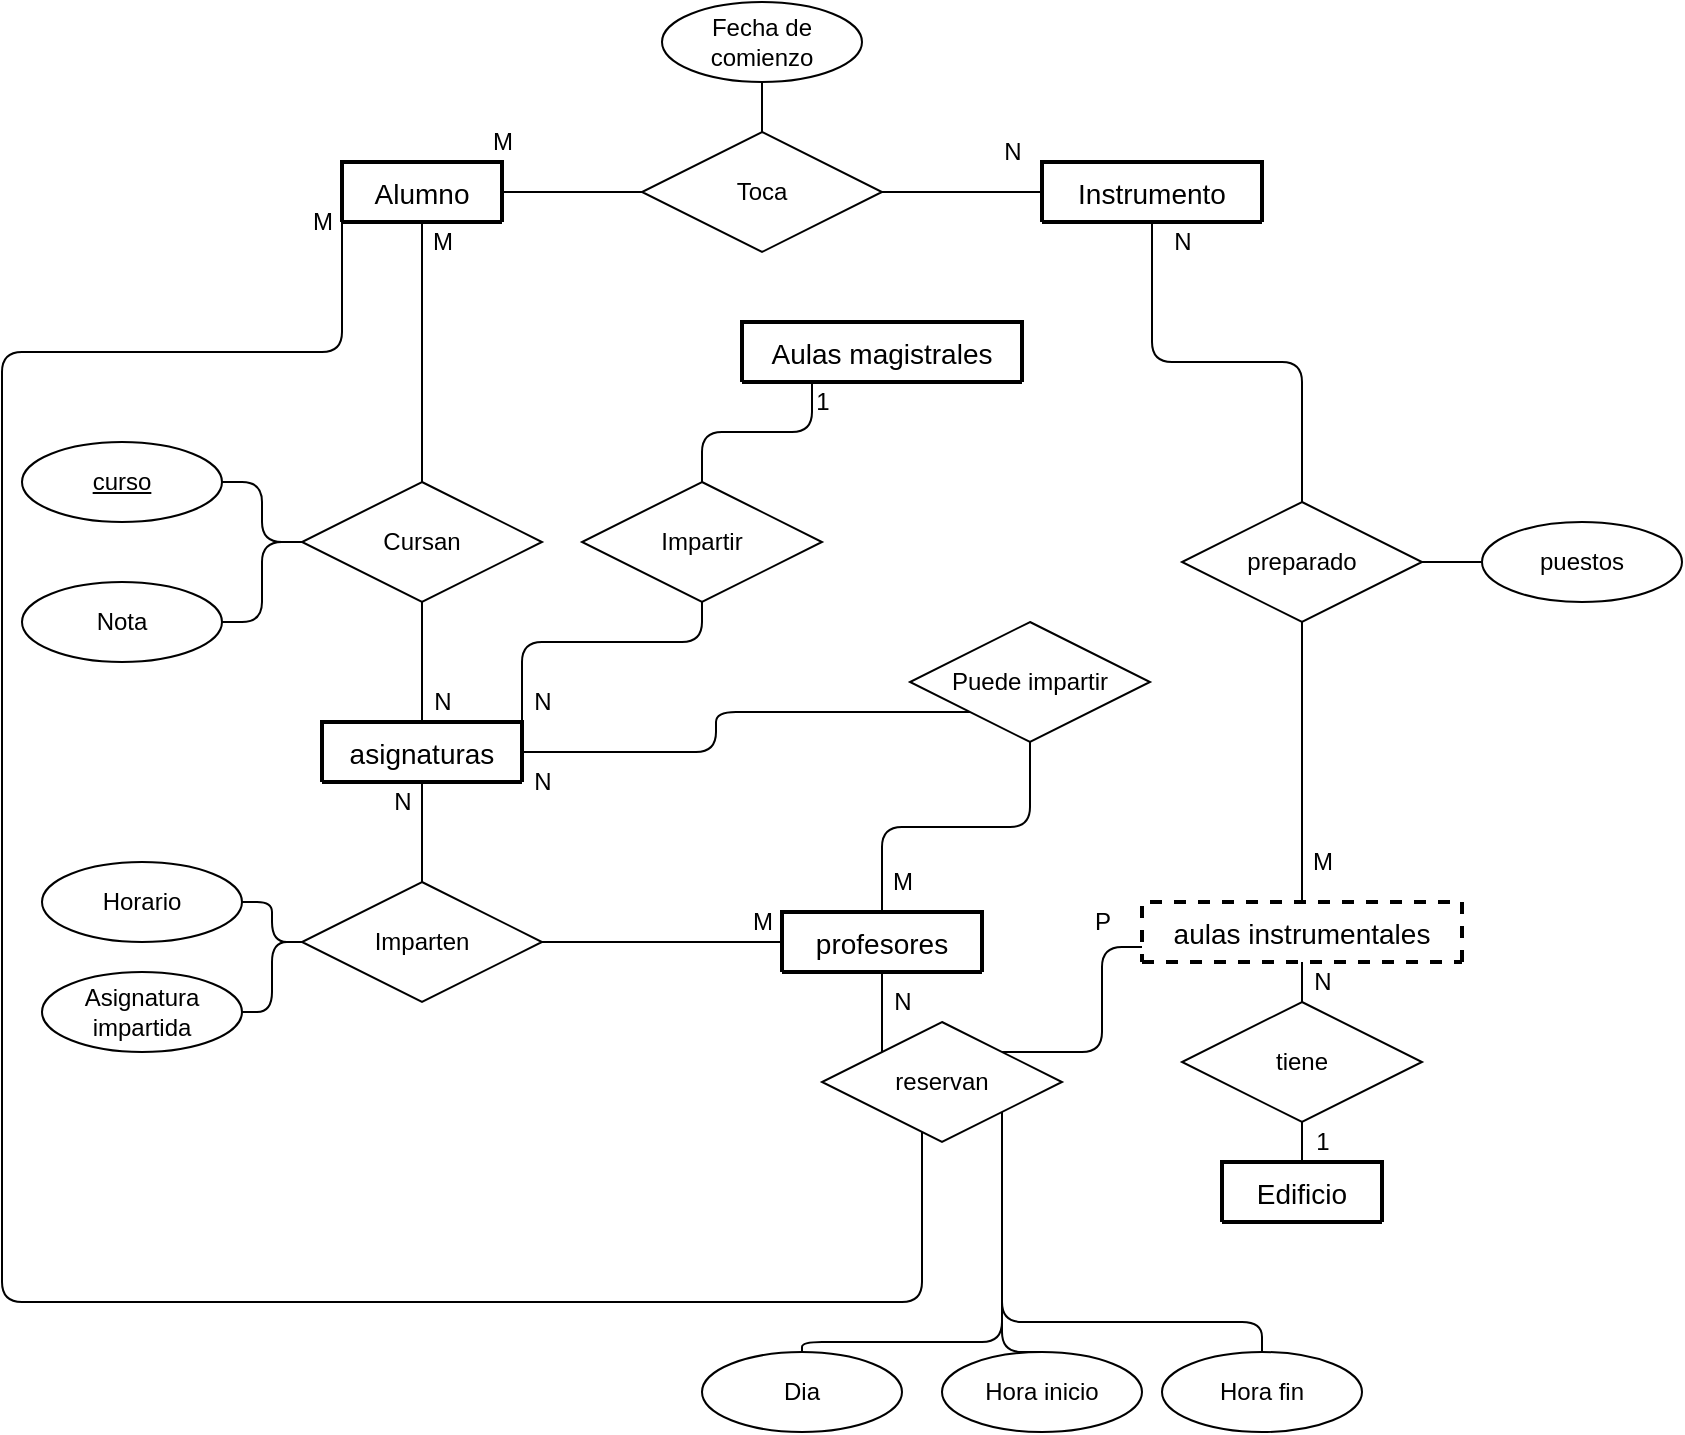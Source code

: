 <mxfile>
    <diagram id="B5twVSMF8yu9bodAsLQC" name="Page-1">
        <mxGraphModel dx="1949" dy="2029" grid="1" gridSize="10" guides="1" tooltips="1" connect="1" arrows="1" fold="1" page="1" pageScale="1" pageWidth="827" pageHeight="1169" math="0" shadow="0">
            <root>
                <mxCell id="0"/>
                <mxCell id="1" parent="0"/>
                <mxCell id="22" style="edgeStyle=none;html=1;exitX=1;exitY=0.5;exitDx=0;exitDy=0;endArrow=none;endFill=0;" parent="1" source="2" target="23" edge="1">
                    <mxGeometry relative="1" as="geometry">
                        <mxPoint x="240" y="85" as="targetPoint"/>
                    </mxGeometry>
                </mxCell>
                <mxCell id="27" style="edgeStyle=none;html=1;exitX=0.5;exitY=1;exitDx=0;exitDy=0;endArrow=none;endFill=0;" parent="1" source="2" target="28" edge="1">
                    <mxGeometry relative="1" as="geometry">
                        <mxPoint x="110" y="150" as="targetPoint"/>
                    </mxGeometry>
                </mxCell>
                <mxCell id="2" value="Alumno" style="swimlane;childLayout=stackLayout;horizontal=1;startSize=30;horizontalStack=0;rounded=1;fontSize=14;fontStyle=0;strokeWidth=2;resizeParent=0;resizeLast=1;shadow=0;dashed=0;align=center;" parent="1" vertex="1" collapsed="1">
                    <mxGeometry x="70" y="-10" width="80" height="30" as="geometry">
                        <mxRectangle x="70" y="-10" width="160" height="150" as="alternateBounds"/>
                    </mxGeometry>
                </mxCell>
                <mxCell id="3" value="- Número de expediente&#10;+DNI&#10;+Nombre&#10;+Pirmer apellido&#10;+Segundo apellido&#10;+Fecha de nacimiento&#10;+Teléfonos de los padres&#10;&#10;" style="align=left;strokeColor=none;fillColor=none;spacingLeft=4;fontSize=12;verticalAlign=top;resizable=0;rotatable=0;part=1;" parent="2" vertex="1">
                    <mxGeometry y="30" width="80" as="geometry"/>
                </mxCell>
                <mxCell id="4" value="Instrumento" style="swimlane;childLayout=stackLayout;horizontal=1;startSize=30;horizontalStack=0;rounded=1;fontSize=14;fontStyle=0;strokeWidth=2;resizeParent=0;resizeLast=1;shadow=0;dashed=0;align=center;" parent="1" vertex="1" collapsed="1">
                    <mxGeometry x="420" y="-10" width="110" height="30" as="geometry">
                        <mxRectangle x="420" y="-10" width="160" height="120" as="alternateBounds"/>
                    </mxGeometry>
                </mxCell>
                <mxCell id="5" value="-Nombre&#10;+Tipo&#10;+Edad recomendada" style="align=left;strokeColor=none;fillColor=none;spacingLeft=4;fontSize=12;verticalAlign=top;resizable=0;rotatable=0;part=1;" parent="4" vertex="1">
                    <mxGeometry y="30" width="110" as="geometry"/>
                </mxCell>
                <mxCell id="80" style="edgeStyle=orthogonalEdgeStyle;html=1;exitX=1;exitY=0.5;exitDx=0;exitDy=0;entryX=0.5;entryY=1;entryDx=0;entryDy=0;endArrow=none;endFill=0;" edge="1" parent="1" source="6" target="78">
                    <mxGeometry relative="1" as="geometry">
                        <Array as="points">
                            <mxPoint x="160" y="230"/>
                            <mxPoint x="250" y="230"/>
                        </Array>
                    </mxGeometry>
                </mxCell>
                <mxCell id="81" style="edgeStyle=orthogonalEdgeStyle;html=1;entryX=0;entryY=1;entryDx=0;entryDy=0;endArrow=none;endFill=0;" edge="1" parent="1" source="6" target="70">
                    <mxGeometry relative="1" as="geometry"/>
                </mxCell>
                <mxCell id="6" value="asignaturas" style="swimlane;childLayout=stackLayout;horizontal=1;startSize=30;horizontalStack=0;rounded=1;fontSize=14;fontStyle=0;strokeWidth=2;resizeParent=0;resizeLast=1;shadow=0;dashed=0;align=center;" parent="1" vertex="1" collapsed="1">
                    <mxGeometry x="60" y="270" width="100" height="30" as="geometry">
                        <mxRectangle x="60" y="270" width="160" height="120" as="alternateBounds"/>
                    </mxGeometry>
                </mxCell>
                <mxCell id="7" value="-Código&#10;+Nombre&#10;+Horas presenciales&#10;" style="align=left;strokeColor=none;fillColor=none;spacingLeft=4;fontSize=12;verticalAlign=top;resizable=0;rotatable=0;part=1;" parent="6" vertex="1">
                    <mxGeometry y="30" width="100" as="geometry"/>
                </mxCell>
                <mxCell id="37" style="edgeStyle=orthogonalEdgeStyle;html=1;endArrow=none;endFill=0;" parent="1" source="8" target="38" edge="1">
                    <mxGeometry relative="1" as="geometry">
                        <mxPoint x="110" y="410" as="targetPoint"/>
                    </mxGeometry>
                </mxCell>
                <mxCell id="55" style="edgeStyle=orthogonalEdgeStyle;html=1;entryX=0;entryY=0;entryDx=0;entryDy=0;endArrow=none;endFill=0;" parent="1" source="8" target="54" edge="1">
                    <mxGeometry relative="1" as="geometry"/>
                </mxCell>
                <mxCell id="71" style="edgeStyle=orthogonalEdgeStyle;html=1;entryX=0.5;entryY=1;entryDx=0;entryDy=0;endArrow=none;endFill=0;" edge="1" parent="1" source="8" target="70">
                    <mxGeometry relative="1" as="geometry"/>
                </mxCell>
                <mxCell id="8" value="profesores" style="swimlane;childLayout=stackLayout;horizontal=1;startSize=30;horizontalStack=0;rounded=1;fontSize=14;fontStyle=0;strokeWidth=2;resizeParent=0;resizeLast=1;shadow=0;dashed=0;align=center;" parent="1" vertex="1" collapsed="1">
                    <mxGeometry x="290" y="365" width="100" height="30" as="geometry">
                        <mxRectangle x="230" y="255" width="220" height="140" as="alternateBounds"/>
                    </mxGeometry>
                </mxCell>
                <mxCell id="9" value="-DNI&#10;+Nombre&#10;+Primer apellido&#10;+Segundo apellido&#10;+Instrumentos&#10;&#10;" style="align=left;strokeColor=none;fillColor=none;spacingLeft=4;fontSize=12;verticalAlign=top;resizable=0;rotatable=0;part=1;" parent="8" vertex="1">
                    <mxGeometry y="30" width="100" as="geometry"/>
                </mxCell>
                <mxCell id="79" style="edgeStyle=orthogonalEdgeStyle;html=1;exitX=0.25;exitY=1;exitDx=0;exitDy=0;entryX=0.5;entryY=0;entryDx=0;entryDy=0;endArrow=none;endFill=0;" edge="1" parent="1" source="11" target="78">
                    <mxGeometry relative="1" as="geometry"/>
                </mxCell>
                <mxCell id="11" value="Aulas magistrales" style="swimlane;childLayout=stackLayout;horizontal=1;startSize=30;horizontalStack=0;rounded=1;fontSize=14;fontStyle=0;strokeWidth=2;resizeParent=0;resizeLast=1;shadow=0;dashed=0;align=center;" parent="1" vertex="1" collapsed="1">
                    <mxGeometry x="270" y="70" width="140" height="30" as="geometry">
                        <mxRectangle x="344" y="165" width="160" height="120" as="alternateBounds"/>
                    </mxGeometry>
                </mxCell>
                <mxCell id="12" value="-Código&#10;+Capacidad alumnos&#10;+ordenador&#10;" style="align=left;strokeColor=none;fillColor=none;spacingLeft=4;fontSize=12;verticalAlign=top;resizable=0;rotatable=0;part=1;" parent="11" vertex="1">
                    <mxGeometry y="30" width="140" as="geometry"/>
                </mxCell>
                <mxCell id="74" style="edgeStyle=none;html=1;entryX=0.5;entryY=1;entryDx=0;entryDy=0;endArrow=none;endFill=0;" edge="1" parent="1" source="13" target="73">
                    <mxGeometry relative="1" as="geometry"/>
                </mxCell>
                <mxCell id="13" value="aulas instrumentales" style="swimlane;childLayout=stackLayout;horizontal=1;startSize=30;horizontalStack=0;rounded=1;fontSize=14;fontStyle=0;strokeWidth=2;resizeParent=0;resizeLast=1;shadow=0;dashed=1;align=center;" parent="1" vertex="1" collapsed="1">
                    <mxGeometry x="470" y="360" width="160" height="30" as="geometry">
                        <mxRectangle x="470" y="360" width="160" height="120" as="alternateBounds"/>
                    </mxGeometry>
                </mxCell>
                <mxCell id="14" value="-Nombre&#10;+metros cuadrados" style="align=left;strokeColor=none;fillColor=none;spacingLeft=4;fontSize=12;verticalAlign=top;resizable=0;rotatable=0;part=1;" parent="13" vertex="1">
                    <mxGeometry y="30" width="160" as="geometry"/>
                </mxCell>
                <mxCell id="51" style="edgeStyle=orthogonalEdgeStyle;html=1;endArrow=none;endFill=0;" parent="1" source="15" target="52" edge="1">
                    <mxGeometry relative="1" as="geometry">
                        <mxPoint x="550" y="440" as="targetPoint"/>
                    </mxGeometry>
                </mxCell>
                <mxCell id="15" value="Edificio" style="swimlane;childLayout=stackLayout;horizontal=1;startSize=30;horizontalStack=0;rounded=1;fontSize=14;fontStyle=0;strokeWidth=2;resizeParent=0;resizeLast=1;shadow=0;dashed=0;align=center;" parent="1" vertex="1" collapsed="1">
                    <mxGeometry x="510" y="490" width="80" height="30" as="geometry">
                        <mxRectangle x="520" y="490" width="160" height="120" as="alternateBounds"/>
                    </mxGeometry>
                </mxCell>
                <mxCell id="16" value="-Código&#10;+Calle&#10;+número&#10;" style="align=left;strokeColor=none;fillColor=none;spacingLeft=4;fontSize=12;verticalAlign=top;resizable=0;rotatable=0;part=1;" parent="15" vertex="1">
                    <mxGeometry y="30" width="80" as="geometry"/>
                </mxCell>
                <mxCell id="24" style="edgeStyle=none;html=1;exitX=1;exitY=0.5;exitDx=0;exitDy=0;entryX=0;entryY=0.5;entryDx=0;entryDy=0;endArrow=none;endFill=0;" parent="1" source="23" target="4" edge="1">
                    <mxGeometry relative="1" as="geometry"/>
                </mxCell>
                <mxCell id="25" style="edgeStyle=none;html=1;endArrow=none;endFill=0;" parent="1" source="23" target="26" edge="1">
                    <mxGeometry relative="1" as="geometry">
                        <mxPoint x="280" y="20" as="targetPoint"/>
                    </mxGeometry>
                </mxCell>
                <mxCell id="23" value="Toca" style="shape=rhombus;perimeter=rhombusPerimeter;whiteSpace=wrap;html=1;align=center;" parent="1" vertex="1">
                    <mxGeometry x="220" y="-25" width="120" height="60" as="geometry"/>
                </mxCell>
                <mxCell id="26" value="Fecha de comienzo" style="ellipse;whiteSpace=wrap;html=1;align=center;" parent="1" vertex="1">
                    <mxGeometry x="230" y="-90" width="100" height="40" as="geometry"/>
                </mxCell>
                <mxCell id="29" style="edgeStyle=none;html=1;entryX=0.5;entryY=0;entryDx=0;entryDy=0;endArrow=none;endFill=0;" parent="1" source="28" target="6" edge="1">
                    <mxGeometry relative="1" as="geometry"/>
                </mxCell>
                <mxCell id="31" style="edgeStyle=orthogonalEdgeStyle;html=1;endArrow=none;endFill=0;" parent="1" source="28" target="32" edge="1">
                    <mxGeometry relative="1" as="geometry">
                        <mxPoint x="-20" y="130" as="targetPoint"/>
                    </mxGeometry>
                </mxCell>
                <mxCell id="35" style="edgeStyle=orthogonalEdgeStyle;html=1;endArrow=none;endFill=0;exitX=0;exitY=0.5;exitDx=0;exitDy=0;entryX=1;entryY=0.5;entryDx=0;entryDy=0;" parent="1" source="28" target="36" edge="1">
                    <mxGeometry relative="1" as="geometry">
                        <mxPoint x="-20" y="270" as="targetPoint"/>
                        <Array as="points">
                            <mxPoint x="30" y="180"/>
                            <mxPoint x="30" y="220"/>
                        </Array>
                    </mxGeometry>
                </mxCell>
                <mxCell id="28" value="Cursan" style="shape=rhombus;perimeter=rhombusPerimeter;whiteSpace=wrap;html=1;align=center;" parent="1" vertex="1">
                    <mxGeometry x="50" y="150" width="120" height="60" as="geometry"/>
                </mxCell>
                <mxCell id="32" value="&lt;u&gt;curso&lt;/u&gt;" style="ellipse;whiteSpace=wrap;html=1;align=center;" parent="1" vertex="1">
                    <mxGeometry x="-90" y="130" width="100" height="40" as="geometry"/>
                </mxCell>
                <mxCell id="36" value="Nota" style="ellipse;whiteSpace=wrap;html=1;align=center;" parent="1" vertex="1">
                    <mxGeometry x="-90" y="200" width="100" height="40" as="geometry"/>
                </mxCell>
                <mxCell id="39" style="edgeStyle=orthogonalEdgeStyle;html=1;entryX=0.5;entryY=1;entryDx=0;entryDy=0;endArrow=none;endFill=0;" parent="1" source="38" target="6" edge="1">
                    <mxGeometry relative="1" as="geometry"/>
                </mxCell>
                <mxCell id="41" style="edgeStyle=orthogonalEdgeStyle;html=1;exitX=0;exitY=0.5;exitDx=0;exitDy=0;endArrow=none;endFill=0;" parent="1" source="38" target="42" edge="1">
                    <mxGeometry relative="1" as="geometry">
                        <mxPoint x="10" y="330" as="targetPoint"/>
                    </mxGeometry>
                </mxCell>
                <mxCell id="43" style="edgeStyle=orthogonalEdgeStyle;html=1;endArrow=none;endFill=0;" parent="1" source="38" target="44" edge="1">
                    <mxGeometry relative="1" as="geometry">
                        <mxPoint x="10" y="420" as="targetPoint"/>
                    </mxGeometry>
                </mxCell>
                <mxCell id="38" value="Imparten" style="shape=rhombus;perimeter=rhombusPerimeter;whiteSpace=wrap;html=1;align=center;" parent="1" vertex="1">
                    <mxGeometry x="50" y="350" width="120" height="60" as="geometry"/>
                </mxCell>
                <mxCell id="42" value="Horario" style="ellipse;whiteSpace=wrap;html=1;align=center;" parent="1" vertex="1">
                    <mxGeometry x="-80" y="340" width="100" height="40" as="geometry"/>
                </mxCell>
                <mxCell id="44" value="Asignatura impartida" style="ellipse;whiteSpace=wrap;html=1;align=center;" parent="1" vertex="1">
                    <mxGeometry x="-80" y="395" width="100" height="40" as="geometry"/>
                </mxCell>
                <mxCell id="53" style="edgeStyle=orthogonalEdgeStyle;html=1;entryX=0.5;entryY=1;entryDx=0;entryDy=0;endArrow=none;endFill=0;" parent="1" source="52" target="13" edge="1">
                    <mxGeometry relative="1" as="geometry"/>
                </mxCell>
                <mxCell id="52" value="tiene" style="shape=rhombus;perimeter=rhombusPerimeter;whiteSpace=wrap;html=1;align=center;" parent="1" vertex="1">
                    <mxGeometry x="490" y="410" width="120" height="60" as="geometry"/>
                </mxCell>
                <mxCell id="56" style="edgeStyle=orthogonalEdgeStyle;html=1;exitX=1;exitY=0;exitDx=0;exitDy=0;entryX=0;entryY=0.75;entryDx=0;entryDy=0;endArrow=none;endFill=0;" parent="1" source="54" target="13" edge="1">
                    <mxGeometry relative="1" as="geometry"/>
                </mxCell>
                <mxCell id="57" style="edgeStyle=orthogonalEdgeStyle;html=1;entryX=0;entryY=0.5;entryDx=0;entryDy=0;endArrow=none;endFill=0;" parent="1" source="54" target="2" edge="1">
                    <mxGeometry relative="1" as="geometry">
                        <Array as="points">
                            <mxPoint x="360" y="560"/>
                            <mxPoint x="-100" y="560"/>
                            <mxPoint x="-100" y="85"/>
                        </Array>
                    </mxGeometry>
                </mxCell>
                <mxCell id="59" style="edgeStyle=orthogonalEdgeStyle;html=1;exitX=1;exitY=1;exitDx=0;exitDy=0;endArrow=none;endFill=0;" parent="1" source="54" target="60" edge="1">
                    <mxGeometry relative="1" as="geometry">
                        <mxPoint x="400" y="600" as="targetPoint"/>
                        <Array as="points">
                            <mxPoint x="400" y="580"/>
                            <mxPoint x="300" y="580"/>
                        </Array>
                    </mxGeometry>
                </mxCell>
                <mxCell id="54" value="reservan" style="shape=rhombus;perimeter=rhombusPerimeter;whiteSpace=wrap;html=1;align=center;" parent="1" vertex="1">
                    <mxGeometry x="310" y="420" width="120" height="60" as="geometry"/>
                </mxCell>
                <mxCell id="60" value="Dia" style="ellipse;whiteSpace=wrap;html=1;align=center;" parent="1" vertex="1">
                    <mxGeometry x="250" y="585" width="100" height="40" as="geometry"/>
                </mxCell>
                <mxCell id="62" style="edgeStyle=orthogonalEdgeStyle;html=1;exitX=0.5;exitY=0;exitDx=0;exitDy=0;entryX=1;entryY=1;entryDx=0;entryDy=0;endArrow=none;endFill=0;" parent="1" source="61" target="54" edge="1">
                    <mxGeometry relative="1" as="geometry">
                        <Array as="points">
                            <mxPoint x="400" y="585"/>
                        </Array>
                    </mxGeometry>
                </mxCell>
                <mxCell id="61" value="Hora inicio" style="ellipse;whiteSpace=wrap;html=1;align=center;" parent="1" vertex="1">
                    <mxGeometry x="370" y="585" width="100" height="40" as="geometry"/>
                </mxCell>
                <mxCell id="65" style="edgeStyle=orthogonalEdgeStyle;html=1;exitX=0.5;exitY=0;exitDx=0;exitDy=0;entryX=1;entryY=1;entryDx=0;entryDy=0;endArrow=none;endFill=0;" parent="1" source="64" target="54" edge="1">
                    <mxGeometry relative="1" as="geometry">
                        <Array as="points">
                            <mxPoint x="530" y="570"/>
                            <mxPoint x="400" y="570"/>
                        </Array>
                    </mxGeometry>
                </mxCell>
                <mxCell id="64" value="Hora fin" style="ellipse;whiteSpace=wrap;html=1;align=center;" parent="1" vertex="1">
                    <mxGeometry x="480" y="585" width="100" height="40" as="geometry"/>
                </mxCell>
                <mxCell id="66" value="M" style="text;html=1;align=center;verticalAlign=middle;resizable=0;points=[];autosize=1;strokeColor=none;" vertex="1" parent="1">
                    <mxGeometry x="135" y="-30" width="30" height="20" as="geometry"/>
                </mxCell>
                <mxCell id="67" value="N" style="text;html=1;align=center;verticalAlign=middle;resizable=0;points=[];autosize=1;strokeColor=none;" vertex="1" parent="1">
                    <mxGeometry x="395" y="-25" width="20" height="20" as="geometry"/>
                </mxCell>
                <mxCell id="68" value="M" style="text;html=1;align=center;verticalAlign=middle;resizable=0;points=[];autosize=1;strokeColor=none;" vertex="1" parent="1">
                    <mxGeometry x="105" y="20" width="30" height="20" as="geometry"/>
                </mxCell>
                <mxCell id="69" value="N" style="text;html=1;align=center;verticalAlign=middle;resizable=0;points=[];autosize=1;strokeColor=none;" vertex="1" parent="1">
                    <mxGeometry x="110" y="250" width="20" height="20" as="geometry"/>
                </mxCell>
                <mxCell id="70" value="Puede impartir" style="shape=rhombus;perimeter=rhombusPerimeter;whiteSpace=wrap;html=1;align=center;" vertex="1" parent="1">
                    <mxGeometry x="354" y="220" width="120" height="60" as="geometry"/>
                </mxCell>
                <mxCell id="75" style="edgeStyle=orthogonalEdgeStyle;html=1;entryX=0.5;entryY=1;entryDx=0;entryDy=0;endArrow=none;endFill=0;" edge="1" parent="1" source="73" target="4">
                    <mxGeometry relative="1" as="geometry"/>
                </mxCell>
                <mxCell id="76" style="edgeStyle=orthogonalEdgeStyle;html=1;endArrow=none;endFill=0;" edge="1" parent="1" source="73" target="77">
                    <mxGeometry relative="1" as="geometry">
                        <mxPoint x="650" y="190" as="targetPoint"/>
                    </mxGeometry>
                </mxCell>
                <mxCell id="73" value="preparado" style="shape=rhombus;perimeter=rhombusPerimeter;whiteSpace=wrap;html=1;align=center;" vertex="1" parent="1">
                    <mxGeometry x="490" y="160" width="120" height="60" as="geometry"/>
                </mxCell>
                <mxCell id="77" value="puestos" style="ellipse;whiteSpace=wrap;html=1;align=center;" vertex="1" parent="1">
                    <mxGeometry x="640" y="170" width="100" height="40" as="geometry"/>
                </mxCell>
                <mxCell id="78" value="Impartir" style="shape=rhombus;perimeter=rhombusPerimeter;whiteSpace=wrap;html=1;align=center;" vertex="1" parent="1">
                    <mxGeometry x="190" y="150" width="120" height="60" as="geometry"/>
                </mxCell>
                <mxCell id="82" value="M" style="text;html=1;align=center;verticalAlign=middle;resizable=0;points=[];autosize=1;strokeColor=none;" vertex="1" parent="1">
                    <mxGeometry x="45" y="10" width="30" height="20" as="geometry"/>
                </mxCell>
                <mxCell id="83" value="N" style="text;html=1;align=center;verticalAlign=middle;resizable=0;points=[];autosize=1;strokeColor=none;" vertex="1" parent="1">
                    <mxGeometry x="480" y="20" width="20" height="20" as="geometry"/>
                </mxCell>
                <mxCell id="84" value="M" style="text;html=1;align=center;verticalAlign=middle;resizable=0;points=[];autosize=1;strokeColor=none;" vertex="1" parent="1">
                    <mxGeometry x="545" y="330" width="30" height="20" as="geometry"/>
                </mxCell>
                <mxCell id="85" value="N" style="text;html=1;align=center;verticalAlign=middle;resizable=0;points=[];autosize=1;strokeColor=none;" vertex="1" parent="1">
                    <mxGeometry x="550" y="390" width="20" height="20" as="geometry"/>
                </mxCell>
                <mxCell id="86" value="P" style="text;html=1;align=center;verticalAlign=middle;resizable=0;points=[];autosize=1;strokeColor=none;" vertex="1" parent="1">
                    <mxGeometry x="440" y="360" width="20" height="20" as="geometry"/>
                </mxCell>
                <mxCell id="87" value="1" style="text;html=1;align=center;verticalAlign=middle;resizable=0;points=[];autosize=1;strokeColor=none;" vertex="1" parent="1">
                    <mxGeometry x="300" y="100" width="20" height="20" as="geometry"/>
                </mxCell>
                <mxCell id="89" value="N" style="text;html=1;align=center;verticalAlign=middle;resizable=0;points=[];autosize=1;strokeColor=none;" vertex="1" parent="1">
                    <mxGeometry x="160" y="250" width="20" height="20" as="geometry"/>
                </mxCell>
                <mxCell id="90" value="N" style="text;html=1;align=center;verticalAlign=middle;resizable=0;points=[];autosize=1;strokeColor=none;" vertex="1" parent="1">
                    <mxGeometry x="160" y="290" width="20" height="20" as="geometry"/>
                </mxCell>
                <mxCell id="91" value="N" style="text;html=1;align=center;verticalAlign=middle;resizable=0;points=[];autosize=1;strokeColor=none;" vertex="1" parent="1">
                    <mxGeometry x="90" y="300" width="20" height="20" as="geometry"/>
                </mxCell>
                <mxCell id="92" value="N" style="text;html=1;align=center;verticalAlign=middle;resizable=0;points=[];autosize=1;strokeColor=none;" vertex="1" parent="1">
                    <mxGeometry x="340" y="400" width="20" height="20" as="geometry"/>
                </mxCell>
                <mxCell id="93" value="M" style="text;html=1;align=center;verticalAlign=middle;resizable=0;points=[];autosize=1;strokeColor=none;" vertex="1" parent="1">
                    <mxGeometry x="265" y="360" width="30" height="20" as="geometry"/>
                </mxCell>
                <mxCell id="94" value="M" style="text;html=1;align=center;verticalAlign=middle;resizable=0;points=[];autosize=1;strokeColor=none;" vertex="1" parent="1">
                    <mxGeometry x="335" y="340" width="30" height="20" as="geometry"/>
                </mxCell>
                <mxCell id="95" value="1" style="text;html=1;align=center;verticalAlign=middle;resizable=0;points=[];autosize=1;strokeColor=none;" vertex="1" parent="1">
                    <mxGeometry x="550" y="470" width="20" height="20" as="geometry"/>
                </mxCell>
            </root>
        </mxGraphModel>
    </diagram>
</mxfile>